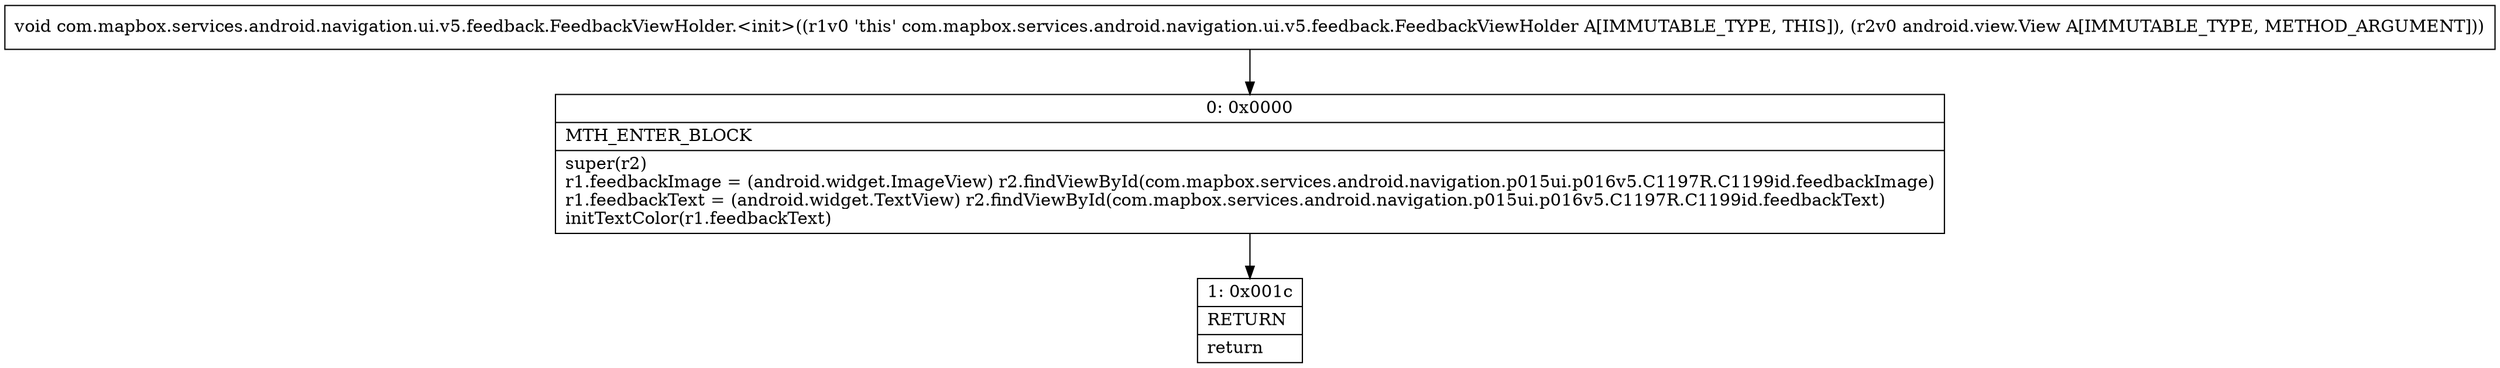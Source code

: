 digraph "CFG forcom.mapbox.services.android.navigation.ui.v5.feedback.FeedbackViewHolder.\<init\>(Landroid\/view\/View;)V" {
Node_0 [shape=record,label="{0\:\ 0x0000|MTH_ENTER_BLOCK\l|super(r2)\lr1.feedbackImage = (android.widget.ImageView) r2.findViewById(com.mapbox.services.android.navigation.p015ui.p016v5.C1197R.C1199id.feedbackImage)\lr1.feedbackText = (android.widget.TextView) r2.findViewById(com.mapbox.services.android.navigation.p015ui.p016v5.C1197R.C1199id.feedbackText)\linitTextColor(r1.feedbackText)\l}"];
Node_1 [shape=record,label="{1\:\ 0x001c|RETURN\l|return\l}"];
MethodNode[shape=record,label="{void com.mapbox.services.android.navigation.ui.v5.feedback.FeedbackViewHolder.\<init\>((r1v0 'this' com.mapbox.services.android.navigation.ui.v5.feedback.FeedbackViewHolder A[IMMUTABLE_TYPE, THIS]), (r2v0 android.view.View A[IMMUTABLE_TYPE, METHOD_ARGUMENT])) }"];
MethodNode -> Node_0;
Node_0 -> Node_1;
}

